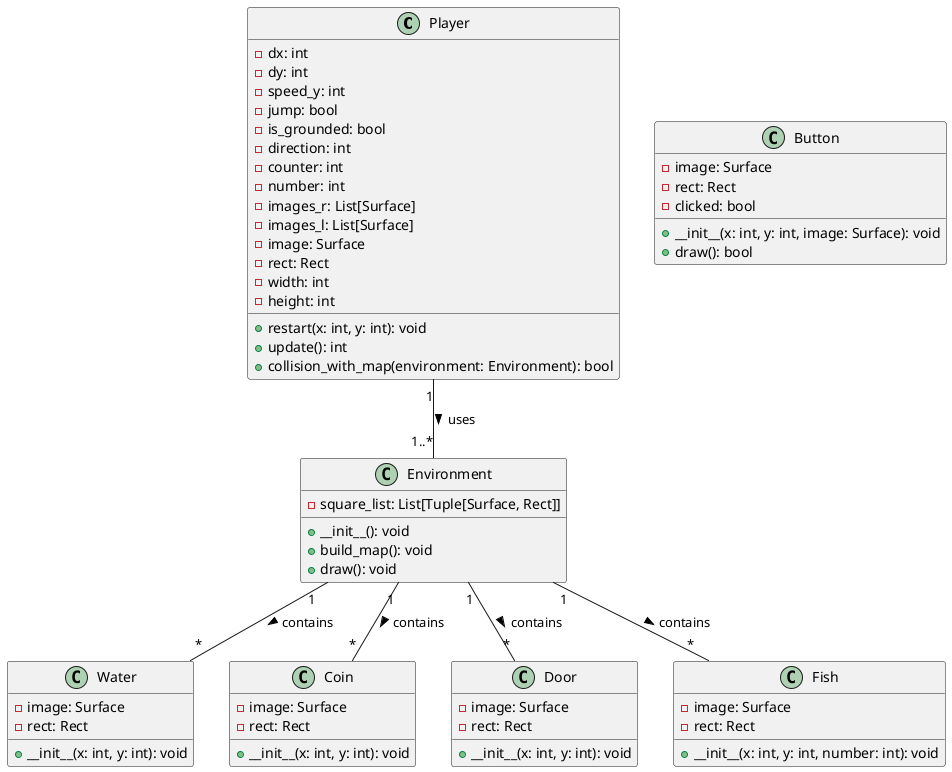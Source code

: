 @startuml

class Player {
    -dx: int
    -dy: int
    -speed_y: int
    -jump: bool
    -is_grounded: bool
    -direction: int
    -counter: int
    -number: int
    -images_r: List[Surface]
    -images_l: List[Surface]
    -image: Surface
    -rect: Rect
    -width: int
    -height: int
    +restart(x: int, y: int): void
    +update(): int
    +collision_with_map(environment: Environment): bool
}

class Environment {
    -square_list: List[Tuple[Surface, Rect]]
    +__init__(): void
    +build_map(): void
    +draw(): void
}

class Water {
    -image: Surface
    -rect: Rect
    +__init__(x: int, y: int): void
}

class Coin {
    -image: Surface
    -rect: Rect
    +__init__(x: int, y: int): void
}

class Door {
    -image: Surface
    -rect: Rect
    +__init__(x: int, y: int): void
}

class Fish {
    -image: Surface
    -rect: Rect
    +__init__(x: int, y: int, number: int): void
}

class Button {
    -image: Surface
    -rect: Rect
    -clicked: bool
    +__init__(x: int, y: int, image: Surface): void
    +draw(): bool
}

Player "1" -- "1..*" Environment : uses >
Environment "1" -- "*" Water : contains >
Environment "1" -- "*" Coin : contains >
Environment "1" -- "*" Door : contains >
Environment "1" -- "*" Fish : contains >

@enduml
